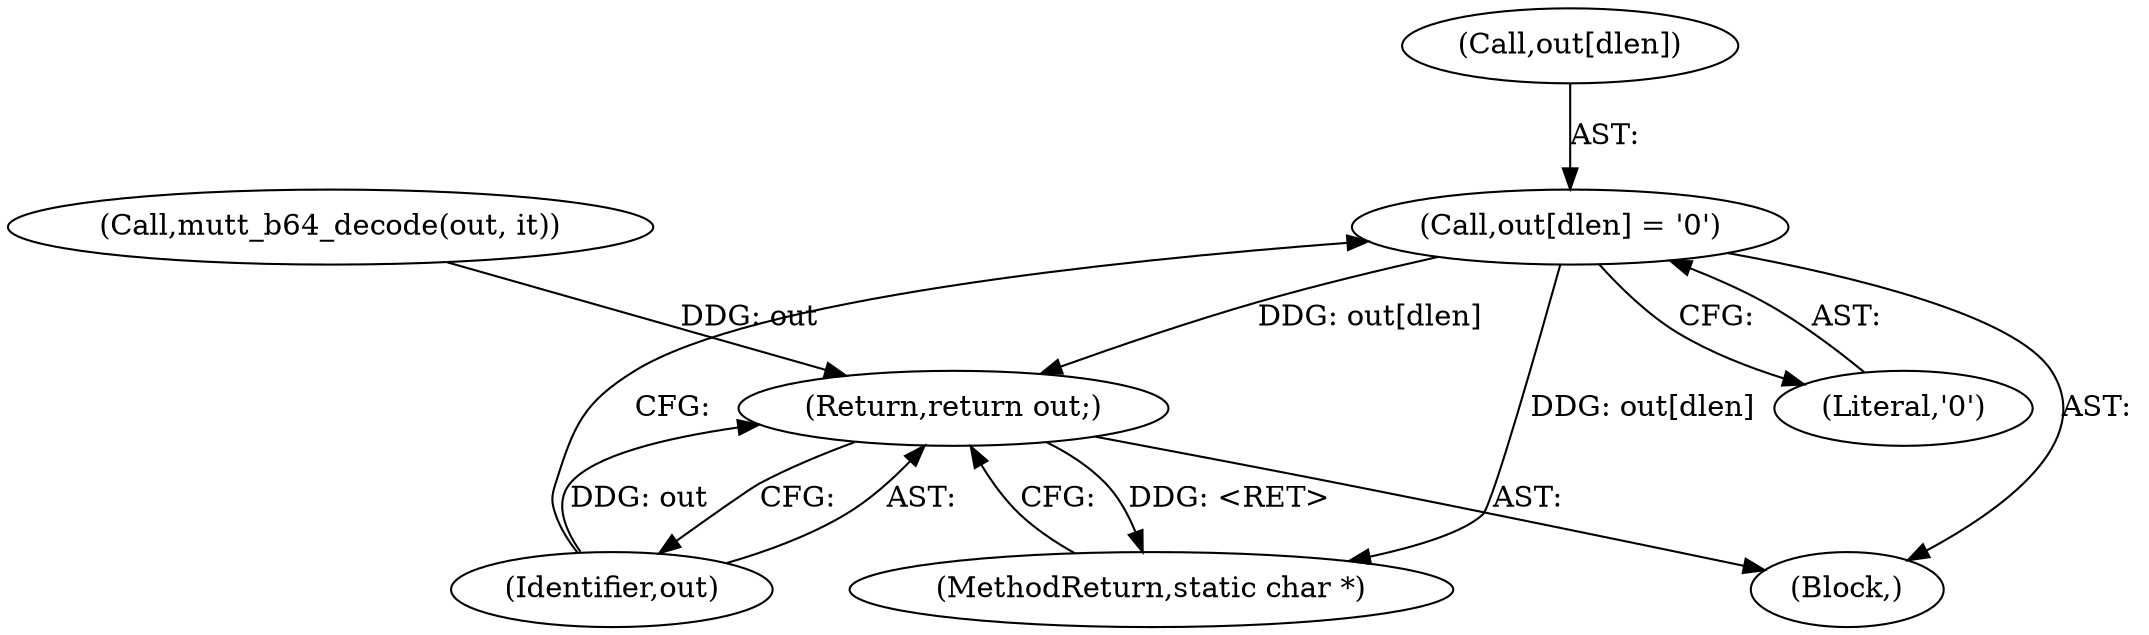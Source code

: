 digraph "0_neomutt_6f163e07ae68654d7ac5268cbb7565f6df79ad85_2@array" {
"1000244" [label="(Call,out[dlen] = '\0')"];
"1000249" [label="(Return,return out;)"];
"1000249" [label="(Return,return out;)"];
"1000245" [label="(Call,out[dlen])"];
"1000255" [label="(MethodReturn,static char *)"];
"1000250" [label="(Identifier,out)"];
"1000248" [label="(Literal,'\0')"];
"1000244" [label="(Call,out[dlen] = '\0')"];
"1000215" [label="(Block,)"];
"1000230" [label="(Call,mutt_b64_decode(out, it))"];
"1000244" -> "1000215"  [label="AST: "];
"1000244" -> "1000248"  [label="CFG: "];
"1000245" -> "1000244"  [label="AST: "];
"1000248" -> "1000244"  [label="AST: "];
"1000250" -> "1000244"  [label="CFG: "];
"1000244" -> "1000255"  [label="DDG: out[dlen]"];
"1000244" -> "1000249"  [label="DDG: out[dlen]"];
"1000249" -> "1000215"  [label="AST: "];
"1000249" -> "1000250"  [label="CFG: "];
"1000250" -> "1000249"  [label="AST: "];
"1000255" -> "1000249"  [label="CFG: "];
"1000249" -> "1000255"  [label="DDG: <RET>"];
"1000250" -> "1000249"  [label="DDG: out"];
"1000230" -> "1000249"  [label="DDG: out"];
}
